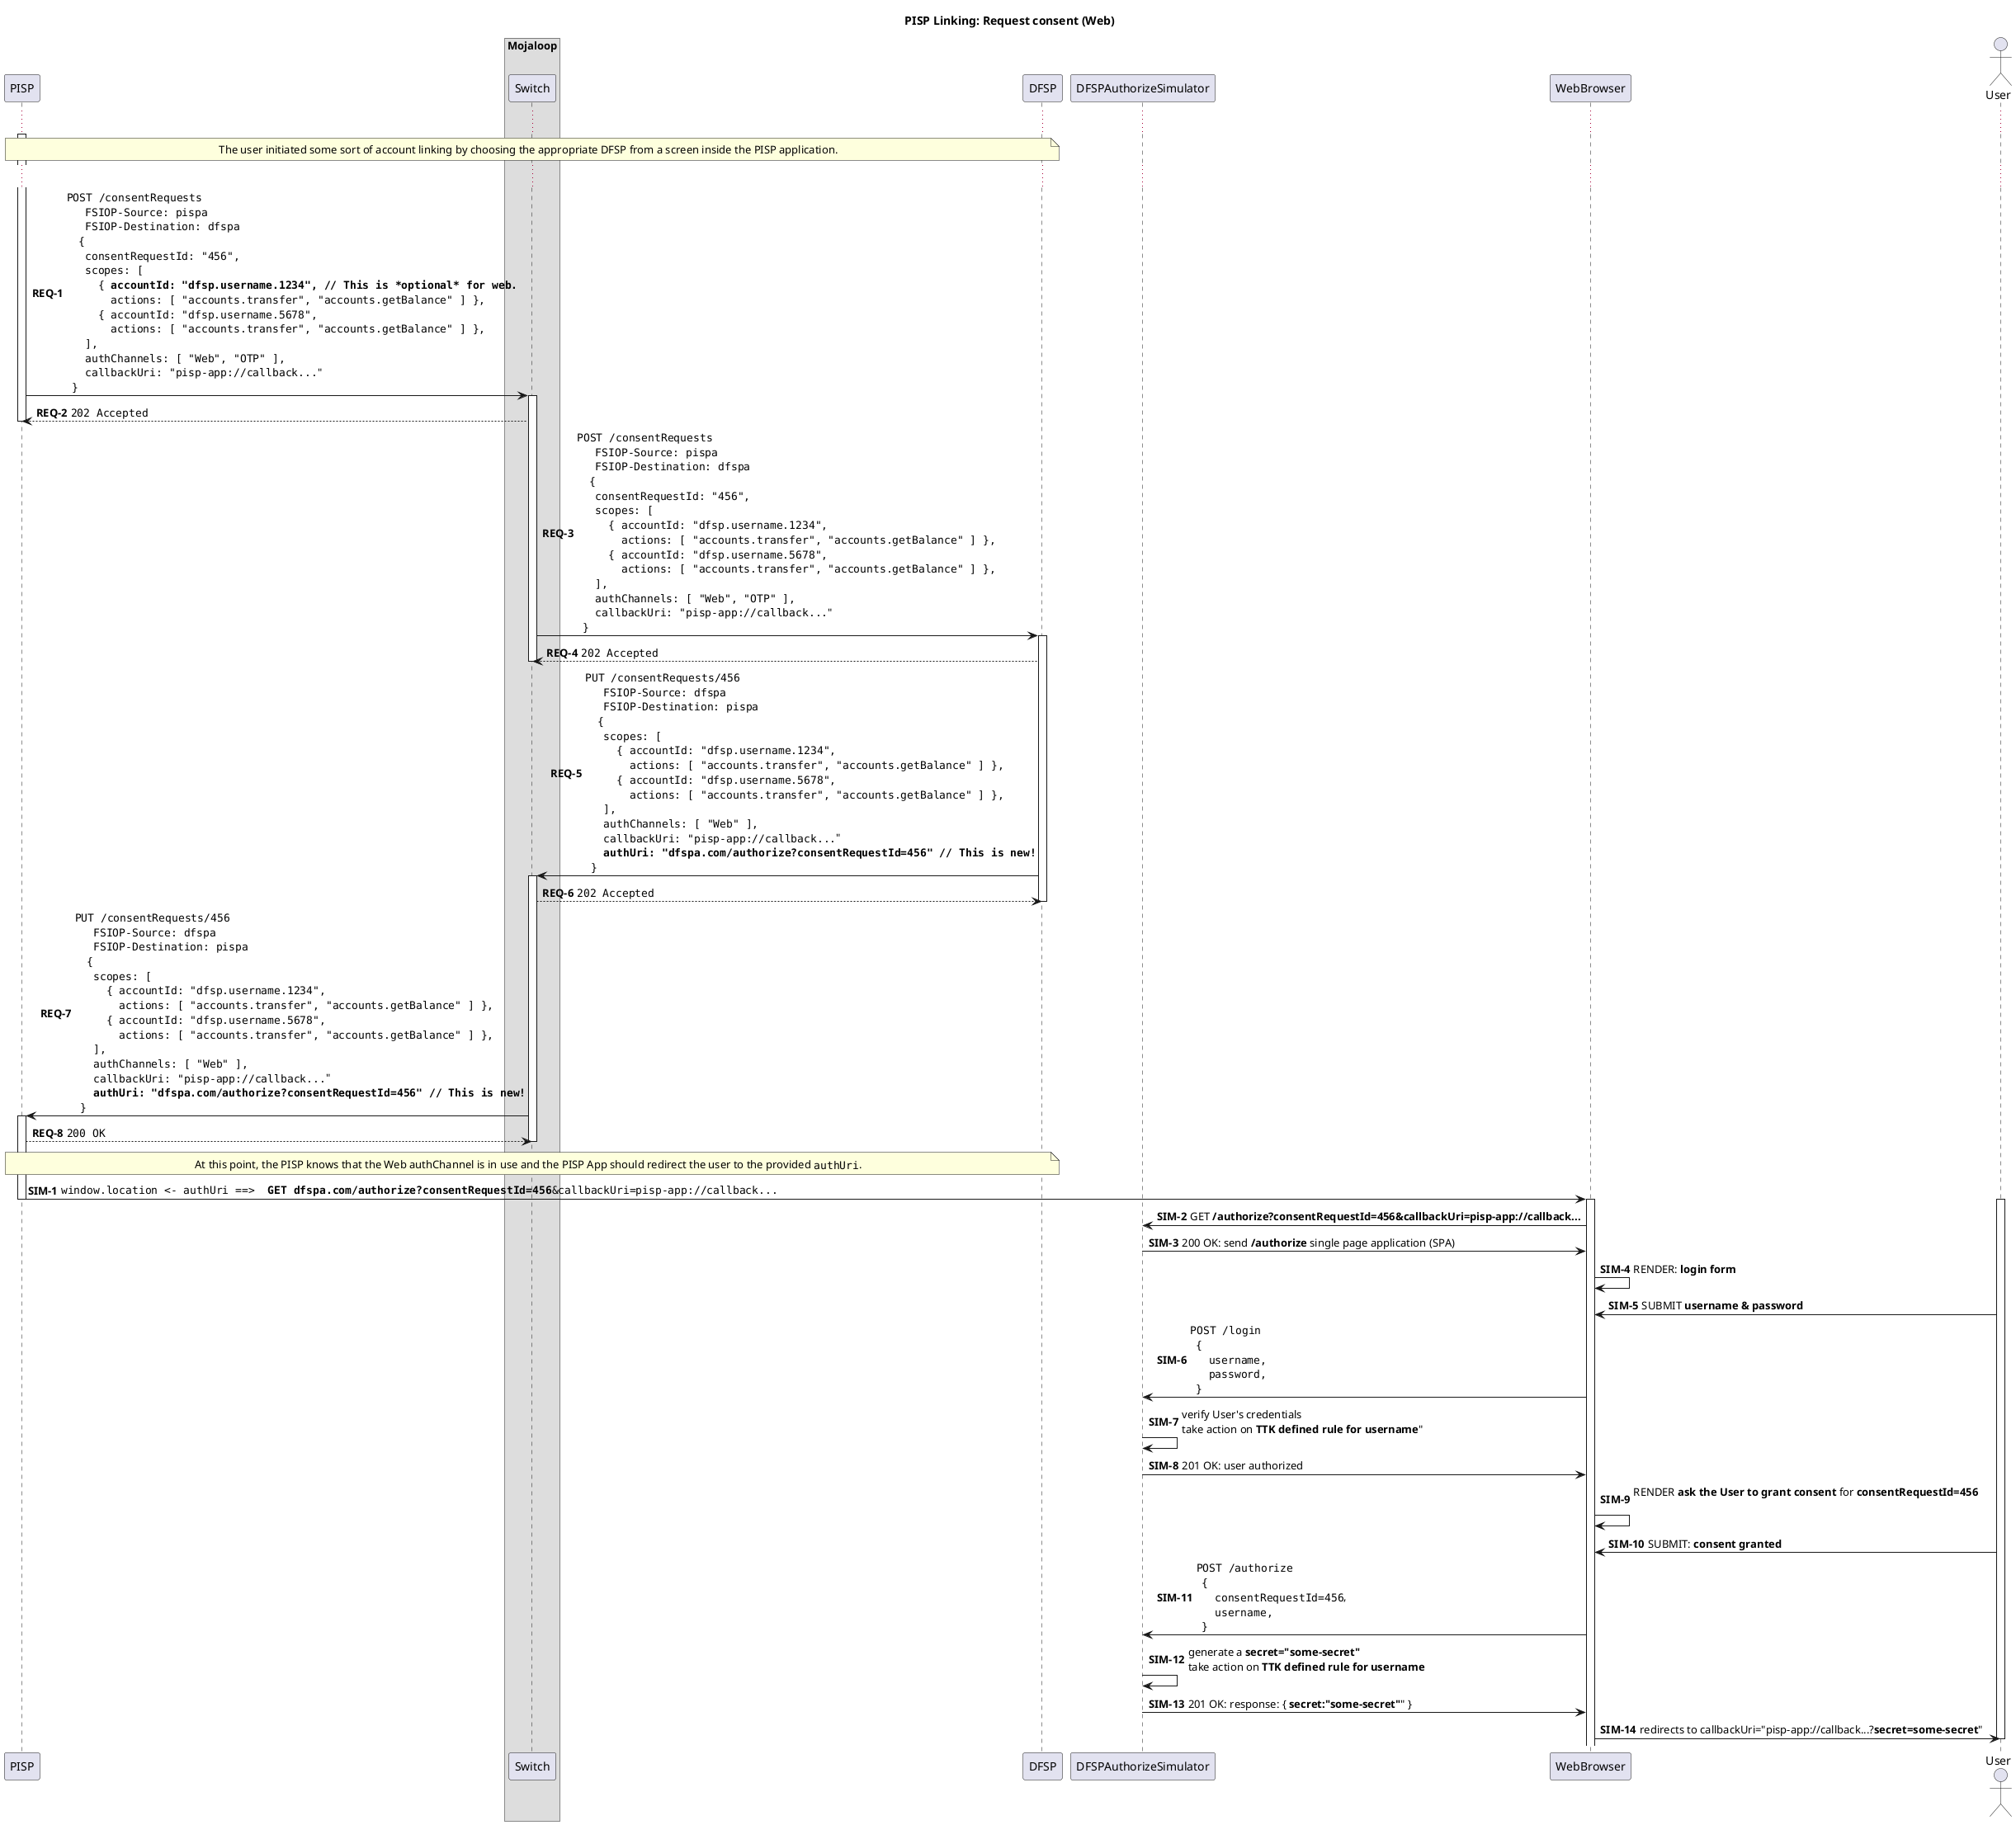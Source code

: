 @startuml

title PISP Linking: Request consent (Web)

participant "PISP" as PISP

box "Mojaloop"
    participant Switch
end box

participant DFSP

participant DFSPAuthorizeSimulator
participant WebBrowser

actor User

autonumber 1 "<b>REQ-#</b>"

activate PISP

...

note over PISP, DFSP
    The user initiated some sort of account linking by choosing the appropriate DFSP from a screen inside the PISP application.
end note

...

PISP -> Switch ++: ""POST /consentRequests""\n\
  ""  FSIOP-Source: pispa""\n\
  ""  FSIOP-Destination: dfspa""\n\
  "" {""\n\
  ""  consentRequestId: "456",""\n\
  ""  scopes: [ ""\n\
  ""    { **accountId: "dfsp.username.1234", // This is *optional* for web.**""\n\
  ""      actions: [ "accounts.transfer", "accounts.getBalance" ] },""\n\
  ""    { accountId: "dfsp.username.5678",""\n\
  ""      actions: [ "accounts.transfer", "accounts.getBalance" ] },""\n\
  ""  ],""\n\
  ""  authChannels: [ "Web", "OTP" ],""\n\
  ""  callbackUri: "pisp-app://callback..."""\n\
  ""}""
Switch --> PISP: ""202 Accepted""
deactivate PISP

Switch -> DFSP ++:  ""POST /consentRequests""\n\
  ""  FSIOP-Source: pispa""\n\
  ""  FSIOP-Destination: dfspa""\n\
  "" {""\n\
  ""  consentRequestId: "456",""\n\
  ""  scopes: [ ""\n\
  ""    { accountId: "dfsp.username.1234",""\n\
  ""      actions: [ "accounts.transfer", "accounts.getBalance" ] },""\n\
  ""    { accountId: "dfsp.username.5678",""\n\
  ""      actions: [ "accounts.transfer", "accounts.getBalance" ] },""\n\
  ""  ],""\n\
  ""  authChannels: [ "Web", "OTP" ],""\n\
  ""  callbackUri: "pisp-app://callback..."""\n\
  ""}""
DFSP --> Switch: ""202 Accepted""
deactivate Switch

DFSP -> Switch ++: ""PUT /consentRequests/456""\n\
  ""  FSIOP-Source: dfspa""\n\
  ""  FSIOP-Destination: pispa""\n\
  "" {""\n\
  ""  scopes: [ ""\n\
  ""    { accountId: "dfsp.username.1234",""\n\
  ""      actions: [ "accounts.transfer", "accounts.getBalance" ] },""\n\
  ""    { accountId: "dfsp.username.5678",""\n\
  ""      actions: [ "accounts.transfer", "accounts.getBalance" ] },""\n\
  ""  ],""\n\
  ""  authChannels: [ "Web" ],""\n\
  ""  callbackUri: "pisp-app://callback..."""\n\
  ""  **authUri: "dfspa.com/authorize?consentRequestId=456" // This is new!**""\n\
  ""}""
' TODO: Should this be 200 OK? or 202 Accepted?
Switch --> DFSP: ""202 Accepted""
deactivate DFSP

Switch -> PISP ++: ""PUT /consentRequests/456""\n\
  ""  FSIOP-Source: dfspa""\n\
  ""  FSIOP-Destination: pispa""\n\
  "" {""\n\
  ""  scopes: [ ""\n\
  ""    { accountId: "dfsp.username.1234",""\n\
  ""      actions: [ "accounts.transfer", "accounts.getBalance" ] },""\n\
  ""    { accountId: "dfsp.username.5678",""\n\
  ""      actions: [ "accounts.transfer", "accounts.getBalance" ] },""\n\
  ""  ],""\n\
  ""  authChannels: [ "Web" ],""\n\
  ""  callbackUri: "pisp-app://callback..."""\n\
  ""  **authUri: "dfspa.com/authorize?consentRequestId=456" // This is new!**""\n\
  ""}""
PISP --> Switch: ""200 OK""
deactivate Switch

note over PISP, DFSP
  At this point, the PISP knows that the Web authChannel is in use and the PISP App should redirect the user to the provided ""authUri"".
end note

autonumber 1 "<b>SIM-#</b>"

PISP -> WebBrowser: ""window.location <- authUri ==> ** GET dfspa.com/authorize?consentRequestId=456**&callbackUri=pisp-app://callback...""
deactivate PISP
activate WebBrowser
activate User
WebBrowser -> DFSPAuthorizeSimulator: GET **/authorize?consentRequestId=456&callbackUri=pisp-app://callback...**
DFSPAuthorizeSimulator -> WebBrowser: 200 OK: send **/authorize** single page application (SPA)
WebBrowser -> WebBrowser: RENDER: **login form**
User -> WebBrowser: SUBMIT **username & password**
WebBrowser -> DFSPAuthorizeSimulator: ""POST /login""\n\
  ""{""\n\
  ""  username,""\n\
  ""  password,""\n\
  ""}""
DFSPAuthorizeSimulator -> DFSPAuthorizeSimulator: verify User's credentials \ntake action on **TTK defined rule for username**"
DFSPAuthorizeSimulator -> WebBrowser: 201 OK: user authorized
WebBrowser -> WebBrowser: RENDER **ask the User to grant consent** for **consentRequestId=456**\n
User -> WebBrowser: SUBMIT: **consent granted**
WebBrowser -> DFSPAuthorizeSimulator: ""POST /authorize""\n\
  ""{""\n\
  ""  consentRequestId=456"",\n\
  ""  username,""\n\
  ""}""
DFSPAuthorizeSimulator -> DFSPAuthorizeSimulator: generate a **secret="some-secret"**\ntake action on **TTK defined rule for username**
DFSPAuthorizeSimulator -> WebBrowser: 201 OK: response: { **secret:"some-secret"**" }
WebBrowser -> User: redirects to callbackUri="pisp-app://callback...?**secret=some-secret**"
deactivate User
@enduml
